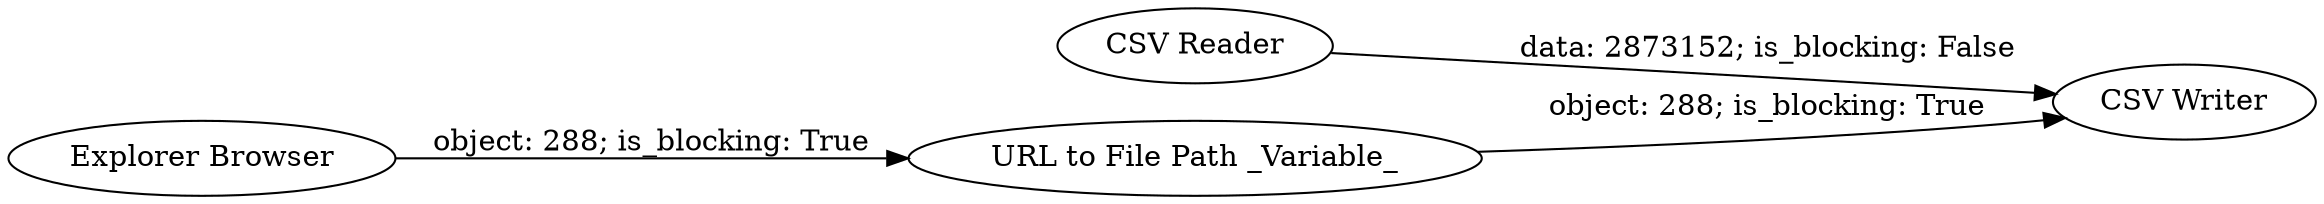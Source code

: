 digraph {
	"5379952096596868202_6" [label="URL to File Path _Variable_"]
	"5379952096596868202_3" [label="CSV Writer"]
	"5379952096596868202_5" [label="Explorer Browser"]
	"5379952096596868202_1" [label="CSV Reader"]
	"5379952096596868202_5" -> "5379952096596868202_6" [label="object: 288; is_blocking: True"]
	"5379952096596868202_6" -> "5379952096596868202_3" [label="object: 288; is_blocking: True"]
	"5379952096596868202_1" -> "5379952096596868202_3" [label="data: 2873152; is_blocking: False"]
	rankdir=LR
}
